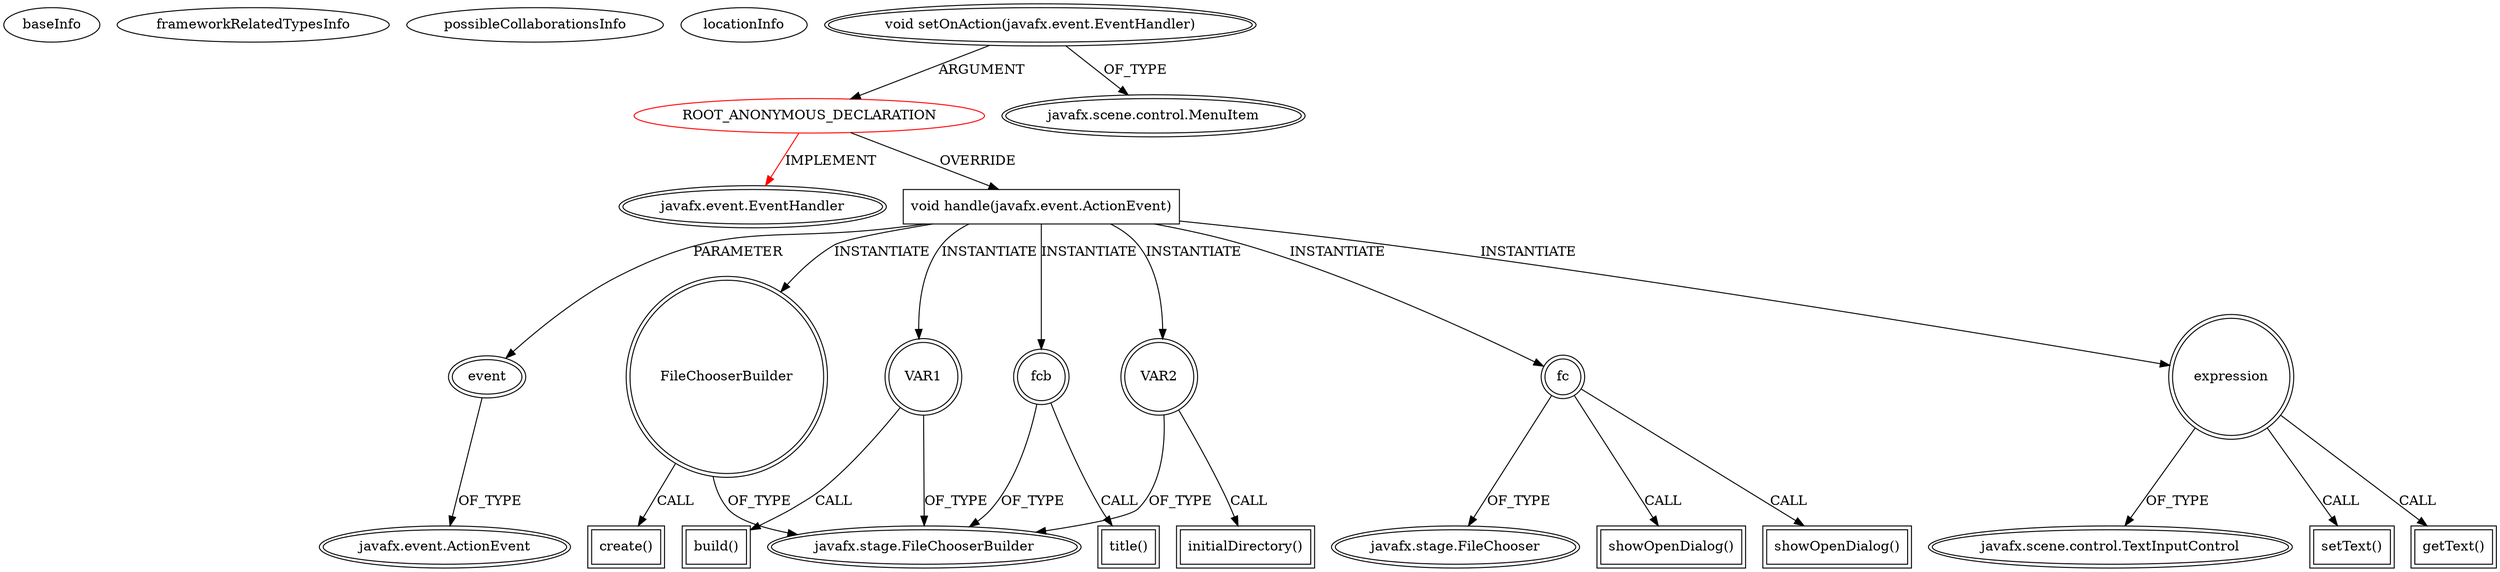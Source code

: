 digraph {
baseInfo[graphId=188,category="extension_graph",isAnonymous=true,possibleRelation=false]
frameworkRelatedTypesInfo[0="javafx.event.EventHandler"]
possibleCollaborationsInfo[]
locationInfo[projectName="BryceLawrence-Tableiness",filePath="/BryceLawrence-Tableiness/Tableiness-master/src/truthtablegenerator/GUI.java",contextSignature="void createFileMenuBar(javafx.stage.Stage)",graphId="188"]
0[label="ROOT_ANONYMOUS_DECLARATION",vertexType="ROOT_ANONYMOUS_DECLARATION",isFrameworkType=false,color=red]
1[label="javafx.event.EventHandler",vertexType="FRAMEWORK_INTERFACE_TYPE",isFrameworkType=true,peripheries=2]
2[label="void setOnAction(javafx.event.EventHandler)",vertexType="OUTSIDE_CALL",isFrameworkType=true,peripheries=2]
3[label="javafx.scene.control.MenuItem",vertexType="FRAMEWORK_CLASS_TYPE",isFrameworkType=true,peripheries=2]
4[label="void handle(javafx.event.ActionEvent)",vertexType="OVERRIDING_METHOD_DECLARATION",isFrameworkType=false,shape=box]
5[label="event",vertexType="PARAMETER_DECLARATION",isFrameworkType=true,peripheries=2]
6[label="javafx.event.ActionEvent",vertexType="FRAMEWORK_CLASS_TYPE",isFrameworkType=true,peripheries=2]
7[label="FileChooserBuilder",vertexType="VARIABLE_EXPRESION",isFrameworkType=true,peripheries=2,shape=circle]
9[label="javafx.stage.FileChooserBuilder",vertexType="FRAMEWORK_CLASS_TYPE",isFrameworkType=true,peripheries=2]
8[label="create()",vertexType="INSIDE_CALL",isFrameworkType=true,peripheries=2,shape=box]
10[label="VAR1",vertexType="VARIABLE_EXPRESION",isFrameworkType=true,peripheries=2,shape=circle]
11[label="build()",vertexType="INSIDE_CALL",isFrameworkType=true,peripheries=2,shape=box]
13[label="VAR2",vertexType="VARIABLE_EXPRESION",isFrameworkType=true,peripheries=2,shape=circle]
14[label="initialDirectory()",vertexType="INSIDE_CALL",isFrameworkType=true,peripheries=2,shape=box]
16[label="fcb",vertexType="VARIABLE_EXPRESION",isFrameworkType=true,peripheries=2,shape=circle]
17[label="title()",vertexType="INSIDE_CALL",isFrameworkType=true,peripheries=2,shape=box]
19[label="fc",vertexType="VARIABLE_EXPRESION",isFrameworkType=true,peripheries=2,shape=circle]
21[label="javafx.stage.FileChooser",vertexType="FRAMEWORK_CLASS_TYPE",isFrameworkType=true,peripheries=2]
20[label="showOpenDialog()",vertexType="INSIDE_CALL",isFrameworkType=true,peripheries=2,shape=box]
23[label="showOpenDialog()",vertexType="INSIDE_CALL",isFrameworkType=true,peripheries=2,shape=box]
24[label="expression",vertexType="VARIABLE_EXPRESION",isFrameworkType=true,peripheries=2,shape=circle]
26[label="javafx.scene.control.TextInputControl",vertexType="FRAMEWORK_CLASS_TYPE",isFrameworkType=true,peripheries=2]
25[label="setText()",vertexType="INSIDE_CALL",isFrameworkType=true,peripheries=2,shape=box]
28[label="getText()",vertexType="INSIDE_CALL",isFrameworkType=true,peripheries=2,shape=box]
0->1[label="IMPLEMENT",color=red]
2->0[label="ARGUMENT"]
2->3[label="OF_TYPE"]
0->4[label="OVERRIDE"]
5->6[label="OF_TYPE"]
4->5[label="PARAMETER"]
4->7[label="INSTANTIATE"]
7->9[label="OF_TYPE"]
7->8[label="CALL"]
4->10[label="INSTANTIATE"]
10->9[label="OF_TYPE"]
10->11[label="CALL"]
4->13[label="INSTANTIATE"]
13->9[label="OF_TYPE"]
13->14[label="CALL"]
4->16[label="INSTANTIATE"]
16->9[label="OF_TYPE"]
16->17[label="CALL"]
4->19[label="INSTANTIATE"]
19->21[label="OF_TYPE"]
19->20[label="CALL"]
19->23[label="CALL"]
4->24[label="INSTANTIATE"]
24->26[label="OF_TYPE"]
24->25[label="CALL"]
24->28[label="CALL"]
}
